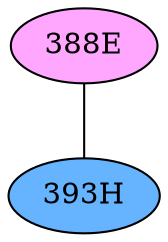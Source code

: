 // The Round Table
graph {
	"388E" [fillcolor="#FFA6FF" style=radial]
	"393H" [fillcolor="#66B3FF" style=radial]
	"388E" -- "393H" [penwidth=1]
}
